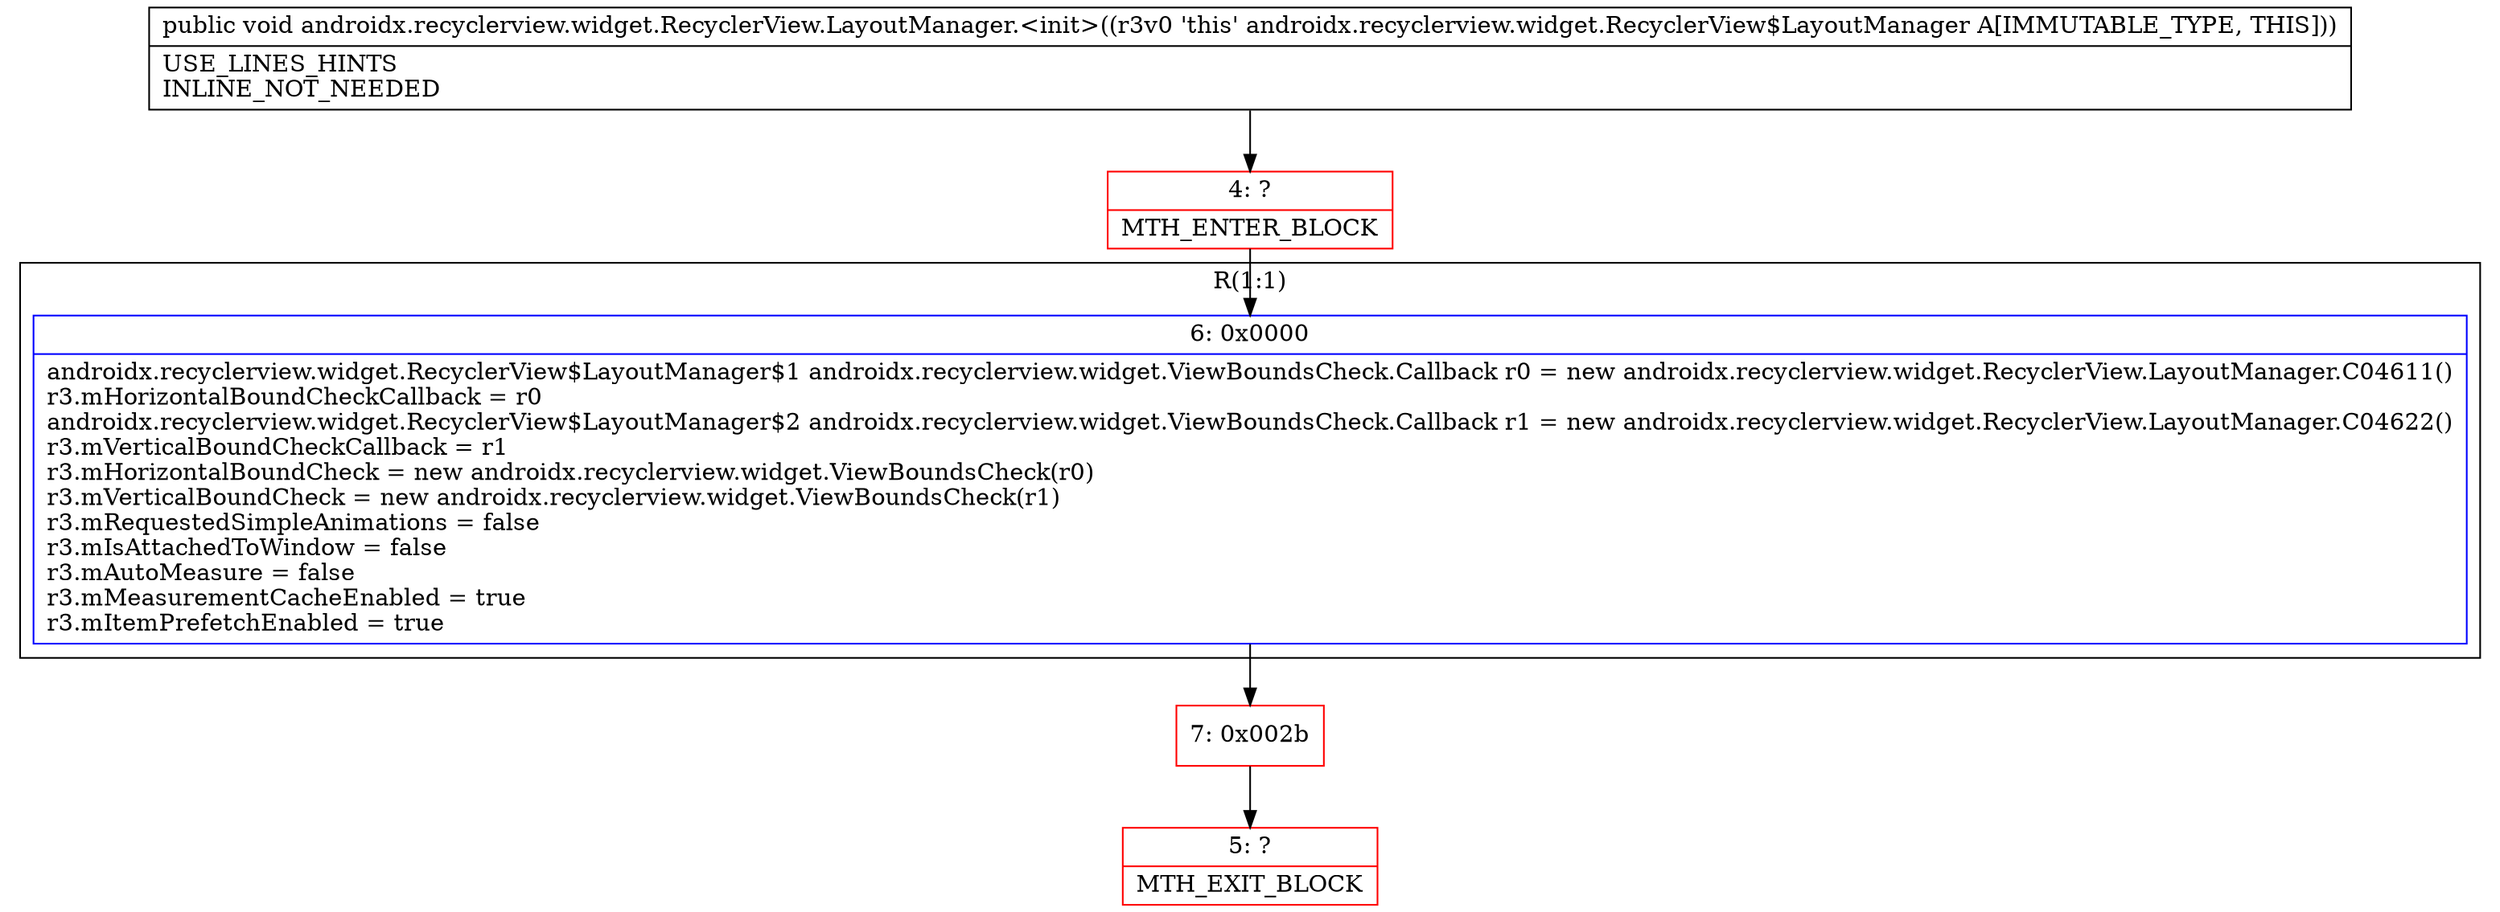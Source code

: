 digraph "CFG forandroidx.recyclerview.widget.RecyclerView.LayoutManager.\<init\>()V" {
subgraph cluster_Region_42819817 {
label = "R(1:1)";
node [shape=record,color=blue];
Node_6 [shape=record,label="{6\:\ 0x0000|androidx.recyclerview.widget.RecyclerView$LayoutManager$1 androidx.recyclerview.widget.ViewBoundsCheck.Callback r0 = new androidx.recyclerview.widget.RecyclerView.LayoutManager.C04611()\lr3.mHorizontalBoundCheckCallback = r0\landroidx.recyclerview.widget.RecyclerView$LayoutManager$2 androidx.recyclerview.widget.ViewBoundsCheck.Callback r1 = new androidx.recyclerview.widget.RecyclerView.LayoutManager.C04622()\lr3.mVerticalBoundCheckCallback = r1\lr3.mHorizontalBoundCheck = new androidx.recyclerview.widget.ViewBoundsCheck(r0)\lr3.mVerticalBoundCheck = new androidx.recyclerview.widget.ViewBoundsCheck(r1)\lr3.mRequestedSimpleAnimations = false\lr3.mIsAttachedToWindow = false\lr3.mAutoMeasure = false\lr3.mMeasurementCacheEnabled = true\lr3.mItemPrefetchEnabled = true\l}"];
}
Node_4 [shape=record,color=red,label="{4\:\ ?|MTH_ENTER_BLOCK\l}"];
Node_7 [shape=record,color=red,label="{7\:\ 0x002b}"];
Node_5 [shape=record,color=red,label="{5\:\ ?|MTH_EXIT_BLOCK\l}"];
MethodNode[shape=record,label="{public void androidx.recyclerview.widget.RecyclerView.LayoutManager.\<init\>((r3v0 'this' androidx.recyclerview.widget.RecyclerView$LayoutManager A[IMMUTABLE_TYPE, THIS]))  | USE_LINES_HINTS\lINLINE_NOT_NEEDED\l}"];
MethodNode -> Node_4;Node_6 -> Node_7;
Node_4 -> Node_6;
Node_7 -> Node_5;
}


